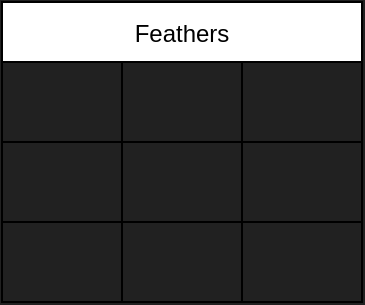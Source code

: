 <mxfile version="20.7.4" type="github">
  <diagram id="5V-Jqm-FUyS6TJ8sjJTP" name="Page-1">
    <mxGraphModel dx="404" dy="673" grid="0" gridSize="10" guides="1" tooltips="1" connect="1" arrows="1" fold="1" page="0" pageScale="1" pageWidth="850" pageHeight="1100" background="#212121" math="1" shadow="0">
      <root>
        <mxCell id="0" />
        <mxCell id="1" parent="0" />
        <mxCell id="XxjvLUexEaGvP8uH5Y6F-1" value="Feathers" style="shape=table;startSize=30;container=1;collapsible=0;childLayout=tableLayout;" vertex="1" parent="1">
          <mxGeometry x="-28" y="132" width="180" height="150" as="geometry" />
        </mxCell>
        <mxCell id="XxjvLUexEaGvP8uH5Y6F-2" value="" style="shape=tableRow;horizontal=0;startSize=0;swimlaneHead=0;swimlaneBody=0;top=0;left=0;bottom=0;right=0;collapsible=0;dropTarget=0;fillColor=none;points=[[0,0.5],[1,0.5]];portConstraint=eastwest;" vertex="1" parent="XxjvLUexEaGvP8uH5Y6F-1">
          <mxGeometry y="30" width="180" height="40" as="geometry" />
        </mxCell>
        <mxCell id="XxjvLUexEaGvP8uH5Y6F-3" value="" style="shape=partialRectangle;html=1;whiteSpace=wrap;connectable=0;overflow=hidden;fillColor=none;top=0;left=0;bottom=0;right=0;pointerEvents=1;" vertex="1" parent="XxjvLUexEaGvP8uH5Y6F-2">
          <mxGeometry width="60" height="40" as="geometry">
            <mxRectangle width="60" height="40" as="alternateBounds" />
          </mxGeometry>
        </mxCell>
        <mxCell id="XxjvLUexEaGvP8uH5Y6F-4" value="" style="shape=partialRectangle;html=1;whiteSpace=wrap;connectable=0;overflow=hidden;fillColor=none;top=0;left=0;bottom=0;right=0;pointerEvents=1;" vertex="1" parent="XxjvLUexEaGvP8uH5Y6F-2">
          <mxGeometry x="60" width="60" height="40" as="geometry">
            <mxRectangle width="60" height="40" as="alternateBounds" />
          </mxGeometry>
        </mxCell>
        <mxCell id="XxjvLUexEaGvP8uH5Y6F-5" value="" style="shape=partialRectangle;html=1;whiteSpace=wrap;connectable=0;overflow=hidden;fillColor=none;top=0;left=0;bottom=0;right=0;pointerEvents=1;" vertex="1" parent="XxjvLUexEaGvP8uH5Y6F-2">
          <mxGeometry x="120" width="60" height="40" as="geometry">
            <mxRectangle width="60" height="40" as="alternateBounds" />
          </mxGeometry>
        </mxCell>
        <mxCell id="XxjvLUexEaGvP8uH5Y6F-6" value="" style="shape=tableRow;horizontal=0;startSize=0;swimlaneHead=0;swimlaneBody=0;top=0;left=0;bottom=0;right=0;collapsible=0;dropTarget=0;fillColor=none;points=[[0,0.5],[1,0.5]];portConstraint=eastwest;" vertex="1" parent="XxjvLUexEaGvP8uH5Y6F-1">
          <mxGeometry y="70" width="180" height="40" as="geometry" />
        </mxCell>
        <mxCell id="XxjvLUexEaGvP8uH5Y6F-7" value="" style="shape=partialRectangle;html=1;whiteSpace=wrap;connectable=0;overflow=hidden;fillColor=none;top=0;left=0;bottom=0;right=0;pointerEvents=1;" vertex="1" parent="XxjvLUexEaGvP8uH5Y6F-6">
          <mxGeometry width="60" height="40" as="geometry">
            <mxRectangle width="60" height="40" as="alternateBounds" />
          </mxGeometry>
        </mxCell>
        <mxCell id="XxjvLUexEaGvP8uH5Y6F-8" value="" style="shape=partialRectangle;html=1;whiteSpace=wrap;connectable=0;overflow=hidden;fillColor=none;top=0;left=0;bottom=0;right=0;pointerEvents=1;" vertex="1" parent="XxjvLUexEaGvP8uH5Y6F-6">
          <mxGeometry x="60" width="60" height="40" as="geometry">
            <mxRectangle width="60" height="40" as="alternateBounds" />
          </mxGeometry>
        </mxCell>
        <mxCell id="XxjvLUexEaGvP8uH5Y6F-9" value="" style="shape=partialRectangle;html=1;whiteSpace=wrap;connectable=0;overflow=hidden;fillColor=none;top=0;left=0;bottom=0;right=0;pointerEvents=1;" vertex="1" parent="XxjvLUexEaGvP8uH5Y6F-6">
          <mxGeometry x="120" width="60" height="40" as="geometry">
            <mxRectangle width="60" height="40" as="alternateBounds" />
          </mxGeometry>
        </mxCell>
        <mxCell id="XxjvLUexEaGvP8uH5Y6F-10" value="" style="shape=tableRow;horizontal=0;startSize=0;swimlaneHead=0;swimlaneBody=0;top=0;left=0;bottom=0;right=0;collapsible=0;dropTarget=0;fillColor=none;points=[[0,0.5],[1,0.5]];portConstraint=eastwest;" vertex="1" parent="XxjvLUexEaGvP8uH5Y6F-1">
          <mxGeometry y="110" width="180" height="40" as="geometry" />
        </mxCell>
        <mxCell id="XxjvLUexEaGvP8uH5Y6F-11" value="" style="shape=partialRectangle;html=1;whiteSpace=wrap;connectable=0;overflow=hidden;fillColor=none;top=0;left=0;bottom=0;right=0;pointerEvents=1;" vertex="1" parent="XxjvLUexEaGvP8uH5Y6F-10">
          <mxGeometry width="60" height="40" as="geometry">
            <mxRectangle width="60" height="40" as="alternateBounds" />
          </mxGeometry>
        </mxCell>
        <mxCell id="XxjvLUexEaGvP8uH5Y6F-12" value="" style="shape=partialRectangle;html=1;whiteSpace=wrap;connectable=0;overflow=hidden;fillColor=none;top=0;left=0;bottom=0;right=0;pointerEvents=1;" vertex="1" parent="XxjvLUexEaGvP8uH5Y6F-10">
          <mxGeometry x="60" width="60" height="40" as="geometry">
            <mxRectangle width="60" height="40" as="alternateBounds" />
          </mxGeometry>
        </mxCell>
        <mxCell id="XxjvLUexEaGvP8uH5Y6F-13" value="" style="shape=partialRectangle;html=1;whiteSpace=wrap;connectable=0;overflow=hidden;fillColor=none;top=0;left=0;bottom=0;right=0;pointerEvents=1;" vertex="1" parent="XxjvLUexEaGvP8uH5Y6F-10">
          <mxGeometry x="120" width="60" height="40" as="geometry">
            <mxRectangle width="60" height="40" as="alternateBounds" />
          </mxGeometry>
        </mxCell>
      </root>
    </mxGraphModel>
  </diagram>
</mxfile>
